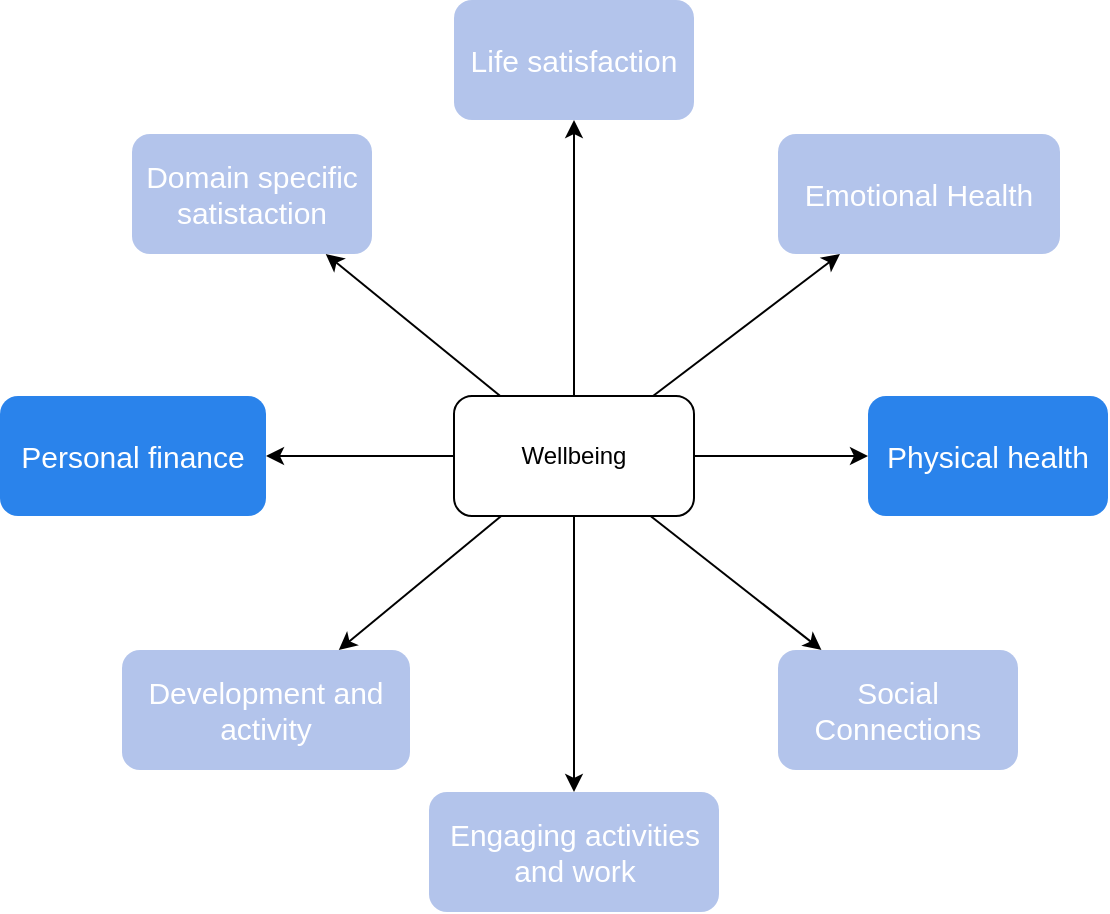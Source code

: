 <mxfile version="20.2.0" type="google" pages="4"><diagram id="p-gq-qTycwSqI3zFfNm9" name="Wellbeing home"><mxGraphModel grid="0" page="0" gridSize="10" guides="1" tooltips="1" connect="1" arrows="1" fold="1" pageScale="1" pageWidth="827" pageHeight="1169" background="#ffffff" math="0" shadow="0"><root><mxCell id="0"/><mxCell id="1" parent="0"/><mxCell id="7oUNjpbwuvTFSjqNGW3A-10" style="edgeStyle=none;rounded=0;orthogonalLoop=1;jettySize=auto;html=1;noEdgeStyle=1;" edge="1" parent="1" source="7oUNjpbwuvTFSjqNGW3A-1" target="7oUNjpbwuvTFSjqNGW3A-9"><mxGeometry relative="1" as="geometry"/></mxCell><mxCell id="7oUNjpbwuvTFSjqNGW3A-11" style="edgeStyle=none;rounded=0;orthogonalLoop=1;jettySize=auto;html=1;noEdgeStyle=1;" edge="1" parent="1" source="7oUNjpbwuvTFSjqNGW3A-1" target="7oUNjpbwuvTFSjqNGW3A-2"><mxGeometry relative="1" as="geometry"/></mxCell><mxCell id="7oUNjpbwuvTFSjqNGW3A-12" style="edgeStyle=none;rounded=0;orthogonalLoop=1;jettySize=auto;html=1;noEdgeStyle=1;" edge="1" parent="1" source="7oUNjpbwuvTFSjqNGW3A-1" target="7oUNjpbwuvTFSjqNGW3A-3"><mxGeometry relative="1" as="geometry"/></mxCell><mxCell id="7oUNjpbwuvTFSjqNGW3A-13" style="edgeStyle=none;rounded=0;orthogonalLoop=1;jettySize=auto;html=1;noEdgeStyle=1;" edge="1" parent="1" source="7oUNjpbwuvTFSjqNGW3A-1" target="7oUNjpbwuvTFSjqNGW3A-4"><mxGeometry relative="1" as="geometry"/></mxCell><mxCell id="7oUNjpbwuvTFSjqNGW3A-14" style="edgeStyle=none;rounded=0;orthogonalLoop=1;jettySize=auto;html=1;noEdgeStyle=1;" edge="1" parent="1" source="7oUNjpbwuvTFSjqNGW3A-1" target="7oUNjpbwuvTFSjqNGW3A-5"><mxGeometry relative="1" as="geometry"/></mxCell><mxCell id="7oUNjpbwuvTFSjqNGW3A-15" style="edgeStyle=none;rounded=0;orthogonalLoop=1;jettySize=auto;html=1;noEdgeStyle=1;" edge="1" parent="1" source="7oUNjpbwuvTFSjqNGW3A-1" target="7oUNjpbwuvTFSjqNGW3A-6"><mxGeometry relative="1" as="geometry"/></mxCell><mxCell id="7oUNjpbwuvTFSjqNGW3A-16" style="edgeStyle=none;rounded=0;orthogonalLoop=1;jettySize=auto;html=1;noEdgeStyle=1;" edge="1" parent="1" source="7oUNjpbwuvTFSjqNGW3A-1" target="7oUNjpbwuvTFSjqNGW3A-7"><mxGeometry relative="1" as="geometry"/></mxCell><mxCell id="7oUNjpbwuvTFSjqNGW3A-17" style="edgeStyle=none;rounded=0;orthogonalLoop=1;jettySize=auto;html=1;noEdgeStyle=1;" edge="1" parent="1" source="7oUNjpbwuvTFSjqNGW3A-1" target="7oUNjpbwuvTFSjqNGW3A-8"><mxGeometry relative="1" as="geometry"/></mxCell><mxCell id="7oUNjpbwuvTFSjqNGW3A-1" value="Wellbeing" style="rounded=1;whiteSpace=wrap;html=1;" vertex="1" parent="1"><mxGeometry x="91" y="265" width="120" height="60" as="geometry"/></mxCell><UserObject label="Physical health" link="c/?map=physical_health" id="7oUNjpbwuvTFSjqNGW3A-2"><mxCell style="rounded=1;whiteSpace=wrap;html=1;fillColor=#2a83eb;fontColor=#ffffff;strokeColor=none;fontSize=15;" vertex="1" parent="1"><mxGeometry x="298" y="265" width="120" height="60" as="geometry"/></mxCell></UserObject><UserObject label="Personal finance" link="c/?map=personal_finance" id="7oUNjpbwuvTFSjqNGW3A-3"><mxCell style="rounded=1;whiteSpace=wrap;html=1;fillColor=#2a83eb;fontColor=#ffffff;strokeColor=none;fontSize=15;" vertex="1" parent="1"><mxGeometry x="-136" y="265" width="133" height="60" as="geometry"/></mxCell></UserObject><mxCell id="7oUNjpbwuvTFSjqNGW3A-4" value="Social Connections" style="rounded=1;whiteSpace=wrap;html=1;fillColor=#B3C4EB;fontColor=#ffffff;strokeColor=none;fontSize=15;" vertex="1" parent="1"><mxGeometry x="253" y="392" width="120" height="60" as="geometry"/></mxCell><mxCell id="7oUNjpbwuvTFSjqNGW3A-5" value="Development and activity" style="rounded=1;whiteSpace=wrap;html=1;fillColor=#B3C4EB;fontColor=#ffffff;strokeColor=none;fontSize=15;" vertex="1" parent="1"><mxGeometry x="-75" y="392" width="144" height="60" as="geometry"/></mxCell><mxCell id="7oUNjpbwuvTFSjqNGW3A-6" value="Emotional Health" style="rounded=1;whiteSpace=wrap;html=1;fillColor=#B3C4EB;fontColor=#ffffff;strokeColor=none;fontSize=15;" vertex="1" parent="1"><mxGeometry x="253" y="134" width="141" height="60" as="geometry"/></mxCell><UserObject label="Life satisfaction" id="7oUNjpbwuvTFSjqNGW3A-7"><mxCell style="rounded=1;whiteSpace=wrap;html=1;fillColor=#B3C4EB;fontColor=#ffffff;strokeColor=none;fontSize=15;" vertex="1" parent="1"><mxGeometry x="91" y="67" width="120" height="60" as="geometry"/></mxCell></UserObject><mxCell id="7oUNjpbwuvTFSjqNGW3A-8" value="Domain specific satistaction" style="rounded=1;whiteSpace=wrap;html=1;fillColor=#B3C4EB;fontColor=#ffffff;strokeColor=none;fontSize=15;" vertex="1" parent="1"><mxGeometry x="-70" y="134" width="120" height="60" as="geometry"/></mxCell><mxCell id="7oUNjpbwuvTFSjqNGW3A-9" value="Engaging activities and work" style="rounded=1;whiteSpace=wrap;html=1;fillColor=#B3C4EB;fontColor=#ffffff;strokeColor=none;fontSize=15;" vertex="1" parent="1"><mxGeometry x="78.5" y="463" width="145" height="60" as="geometry"/></mxCell></root></mxGraphModel></diagram><diagram id="4kB7qJSKHkRjpnCZAIBh" name="Productivity"><mxGraphModel grid="0" page="0" gridSize="10" guides="1" tooltips="1" connect="1" arrows="1" fold="1" pageScale="1" pageWidth="827" pageHeight="1169" math="0" shadow="0"><root><mxCell id="0"/><mxCell id="1" parent="0"/><mxCell id="lhJ1U00_LTVivdD3ipif-5" style="rounded=0;orthogonalLoop=1;jettySize=auto;html=1;" edge="1" parent="1" source="lhJ1U00_LTVivdD3ipif-1" target="lhJ1U00_LTVivdD3ipif-2"><mxGeometry relative="1" as="geometry"/></mxCell><mxCell id="lhJ1U00_LTVivdD3ipif-6" style="edgeStyle=none;rounded=0;orthogonalLoop=1;jettySize=auto;html=1;" edge="1" parent="1" source="lhJ1U00_LTVivdD3ipif-1" target="lhJ1U00_LTVivdD3ipif-3"><mxGeometry relative="1" as="geometry"/></mxCell><mxCell id="lhJ1U00_LTVivdD3ipif-7" style="edgeStyle=none;rounded=0;orthogonalLoop=1;jettySize=auto;html=1;" edge="1" parent="1" source="lhJ1U00_LTVivdD3ipif-1" target="lhJ1U00_LTVivdD3ipif-4"><mxGeometry relative="1" as="geometry"/></mxCell><mxCell id="lhJ1U00_LTVivdD3ipif-36" style="edgeStyle=none;rounded=0;orthogonalLoop=1;jettySize=auto;html=1;" edge="1" parent="1" source="lhJ1U00_LTVivdD3ipif-1" target="lhJ1U00_LTVivdD3ipif-35"><mxGeometry relative="1" as="geometry"/></mxCell><mxCell id="lhJ1U00_LTVivdD3ipif-40" style="edgeStyle=none;rounded=0;orthogonalLoop=1;jettySize=auto;html=1;" edge="1" parent="1" source="lhJ1U00_LTVivdD3ipif-1" target="lhJ1U00_LTVivdD3ipif-39"><mxGeometry relative="1" as="geometry"/></mxCell><mxCell id="lhJ1U00_LTVivdD3ipif-1" value="Productivity" style="rounded=0;whiteSpace=wrap;html=1;" vertex="1" parent="1"><mxGeometry x="506" y="376" width="120" height="60" as="geometry"/></mxCell><mxCell id="lhJ1U00_LTVivdD3ipif-2" value="What is&amp;nbsp;" style="rounded=0;whiteSpace=wrap;html=1;" vertex="1" parent="1"><mxGeometry x="673" y="179" width="120" height="60" as="geometry"/></mxCell><mxCell id="lhJ1U00_LTVivdD3ipif-9" style="edgeStyle=none;rounded=0;orthogonalLoop=1;jettySize=auto;html=1;" edge="1" parent="1" source="lhJ1U00_LTVivdD3ipif-3" target="lhJ1U00_LTVivdD3ipif-8"><mxGeometry relative="1" as="geometry"/></mxCell><mxCell id="lhJ1U00_LTVivdD3ipif-13" style="edgeStyle=none;rounded=0;orthogonalLoop=1;jettySize=auto;html=1;" edge="1" parent="1" source="lhJ1U00_LTVivdD3ipif-3" target="lhJ1U00_LTVivdD3ipif-12"><mxGeometry relative="1" as="geometry"/></mxCell><mxCell id="lhJ1U00_LTVivdD3ipif-15" style="edgeStyle=none;rounded=0;orthogonalLoop=1;jettySize=auto;html=1;" edge="1" parent="1" source="lhJ1U00_LTVivdD3ipif-3" target="lhJ1U00_LTVivdD3ipif-14"><mxGeometry relative="1" as="geometry"/></mxCell><mxCell id="lhJ1U00_LTVivdD3ipif-19" style="edgeStyle=none;rounded=0;orthogonalLoop=1;jettySize=auto;html=1;" edge="1" parent="1" source="lhJ1U00_LTVivdD3ipif-3" target="lhJ1U00_LTVivdD3ipif-18"><mxGeometry relative="1" as="geometry"/></mxCell><mxCell id="lhJ1U00_LTVivdD3ipif-21" style="edgeStyle=none;rounded=0;orthogonalLoop=1;jettySize=auto;html=1;" edge="1" parent="1" source="lhJ1U00_LTVivdD3ipif-3" target="lhJ1U00_LTVivdD3ipif-20"><mxGeometry relative="1" as="geometry"/></mxCell><mxCell id="lhJ1U00_LTVivdD3ipif-23" style="edgeStyle=none;rounded=0;orthogonalLoop=1;jettySize=auto;html=1;" edge="1" parent="1" source="lhJ1U00_LTVivdD3ipif-3" target="lhJ1U00_LTVivdD3ipif-22"><mxGeometry relative="1" as="geometry"/></mxCell><mxCell id="lhJ1U00_LTVivdD3ipif-25" style="edgeStyle=none;rounded=0;orthogonalLoop=1;jettySize=auto;html=1;" edge="1" parent="1" source="lhJ1U00_LTVivdD3ipif-3" target="lhJ1U00_LTVivdD3ipif-24"><mxGeometry relative="1" as="geometry"/></mxCell><mxCell id="lhJ1U00_LTVivdD3ipif-27" style="edgeStyle=none;rounded=0;orthogonalLoop=1;jettySize=auto;html=1;" edge="1" parent="1" source="lhJ1U00_LTVivdD3ipif-3" target="lhJ1U00_LTVivdD3ipif-26"><mxGeometry relative="1" as="geometry"/></mxCell><mxCell id="lhJ1U00_LTVivdD3ipif-31" style="edgeStyle=none;rounded=0;orthogonalLoop=1;jettySize=auto;html=1;" edge="1" parent="1" source="lhJ1U00_LTVivdD3ipif-3" target="lhJ1U00_LTVivdD3ipif-28"><mxGeometry relative="1" as="geometry"/></mxCell><mxCell id="lhJ1U00_LTVivdD3ipif-33" style="edgeStyle=none;rounded=0;orthogonalLoop=1;jettySize=auto;html=1;" edge="1" parent="1" source="lhJ1U00_LTVivdD3ipif-3" target="lhJ1U00_LTVivdD3ipif-32"><mxGeometry relative="1" as="geometry"/></mxCell><mxCell id="lhJ1U00_LTVivdD3ipif-38" style="edgeStyle=none;rounded=0;orthogonalLoop=1;jettySize=auto;html=1;" edge="1" parent="1" source="lhJ1U00_LTVivdD3ipif-3" target="lhJ1U00_LTVivdD3ipif-37"><mxGeometry relative="1" as="geometry"/></mxCell><mxCell id="lhJ1U00_LTVivdD3ipif-50" style="edgeStyle=none;rounded=0;orthogonalLoop=1;jettySize=auto;html=1;" edge="1" parent="1" source="lhJ1U00_LTVivdD3ipif-3" target="lhJ1U00_LTVivdD3ipif-48"><mxGeometry relative="1" as="geometry"/></mxCell><mxCell id="lhJ1U00_LTVivdD3ipif-52" style="edgeStyle=none;rounded=0;orthogonalLoop=1;jettySize=auto;html=1;" edge="1" parent="1" source="lhJ1U00_LTVivdD3ipif-3" target="lhJ1U00_LTVivdD3ipif-51"><mxGeometry relative="1" as="geometry"/></mxCell><mxCell id="lhJ1U00_LTVivdD3ipif-3" value="Techniques" style="rounded=0;whiteSpace=wrap;html=1;" vertex="1" parent="1"><mxGeometry x="740" y="683" width="120" height="60" as="geometry"/></mxCell><mxCell id="lhJ1U00_LTVivdD3ipif-17" style="edgeStyle=none;rounded=0;orthogonalLoop=1;jettySize=auto;html=1;" edge="1" parent="1" source="lhJ1U00_LTVivdD3ipif-4" target="lhJ1U00_LTVivdD3ipif-16"><mxGeometry relative="1" as="geometry"/></mxCell><mxCell id="lhJ1U00_LTVivdD3ipif-4" value="Before to start" style="rounded=0;whiteSpace=wrap;html=1;" vertex="1" parent="1"><mxGeometry x="742" y="270" width="120" height="60" as="geometry"/></mxCell><mxCell id="lhJ1U00_LTVivdD3ipif-11" style="edgeStyle=none;rounded=0;orthogonalLoop=1;jettySize=auto;html=1;" edge="1" parent="1" source="lhJ1U00_LTVivdD3ipif-8" target="lhJ1U00_LTVivdD3ipif-10"><mxGeometry relative="1" as="geometry"/></mxCell><mxCell id="lhJ1U00_LTVivdD3ipif-8" value="Routines" style="rounded=0;whiteSpace=wrap;html=1;" vertex="1" parent="1"><mxGeometry x="1046" y="347" width="120" height="60" as="geometry"/></mxCell><mxCell id="lhJ1U00_LTVivdD3ipif-10" value="Morning Routine" style="rounded=0;whiteSpace=wrap;html=1;" vertex="1" parent="1"><mxGeometry x="1238" y="328" width="120" height="60" as="geometry"/></mxCell><mxCell id="lhJ1U00_LTVivdD3ipif-12" value="Deep work" style="rounded=0;whiteSpace=wrap;html=1;" vertex="1" parent="1"><mxGeometry x="1046" y="473" width="120" height="60" as="geometry"/></mxCell><mxCell id="lhJ1U00_LTVivdD3ipif-47" style="edgeStyle=none;rounded=0;orthogonalLoop=1;jettySize=auto;html=1;" edge="1" parent="1" source="lhJ1U00_LTVivdD3ipif-14" target="lhJ1U00_LTVivdD3ipif-45"><mxGeometry relative="1" as="geometry"/></mxCell><mxCell id="lhJ1U00_LTVivdD3ipif-14" value="Journaling&lt;br&gt;Time blocking" style="rounded=0;whiteSpace=wrap;html=1;" vertex="1" parent="1"><mxGeometry x="1054" y="578" width="120" height="60" as="geometry"/></mxCell><mxCell id="lhJ1U00_LTVivdD3ipif-16" value="Do the right things before do the things right" style="rounded=0;whiteSpace=wrap;html=1;" vertex="1" parent="1"><mxGeometry x="994" y="188" width="120" height="60" as="geometry"/></mxCell><mxCell id="lhJ1U00_LTVivdD3ipif-18" value="The rule of three" style="rounded=0;whiteSpace=wrap;html=1;" vertex="1" parent="1"><mxGeometry x="1069" y="668" width="120" height="60" as="geometry"/></mxCell><mxCell id="lhJ1U00_LTVivdD3ipif-20" value="The two-minute rule" style="rounded=0;whiteSpace=wrap;html=1;" vertex="1" parent="1"><mxGeometry x="1054" y="774" width="120" height="60" as="geometry"/></mxCell><mxCell id="lhJ1U00_LTVivdD3ipif-22" value="Don't Repeat Yourself" style="rounded=0;whiteSpace=wrap;html=1;" vertex="1" parent="1"><mxGeometry x="1054" y="862" width="120" height="60" as="geometry"/></mxCell><mxCell id="lhJ1U00_LTVivdD3ipif-24" value="The Eisenhower Principle" style="rounded=0;whiteSpace=wrap;html=1;" vertex="1" parent="1"><mxGeometry x="1069" y="930" width="120" height="60" as="geometry"/></mxCell><mxCell id="lhJ1U00_LTVivdD3ipif-26" value="The 80/20 Rule" style="rounded=0;whiteSpace=wrap;html=1;" vertex="1" parent="1"><mxGeometry x="1052" y="998" width="120" height="60" as="geometry"/></mxCell><mxCell id="lhJ1U00_LTVivdD3ipif-28" value="Task batching" style="rounded=0;whiteSpace=wrap;html=1;" vertex="1" parent="1"><mxGeometry x="1052" y="1091" width="120" height="60" as="geometry"/></mxCell><mxCell id="lhJ1U00_LTVivdD3ipif-32" value="Single tasking" style="rounded=0;whiteSpace=wrap;html=1;" vertex="1" parent="1"><mxGeometry x="1059" y="1178" width="120" height="60" as="geometry"/></mxCell><UserObject label="https://timelyapp.com/blog/productivity-techniques" link="https://timelyapp.com/blog/productivity-techniques" id="lhJ1U00_LTVivdD3ipif-34"><mxCell style="text;whiteSpace=wrap;html=1;" vertex="1" parent="1"><mxGeometry x="175" y="1226.833" width="293" height="36" as="geometry"/></mxCell></UserObject><mxCell id="lhJ1U00_LTVivdD3ipif-35" value="The environment" style="rounded=0;whiteSpace=wrap;html=1;" vertex="1" parent="1"><mxGeometry x="752" y="376" width="120" height="60" as="geometry"/></mxCell><mxCell id="lhJ1U00_LTVivdD3ipif-37" value="Kanban" style="rounded=0;whiteSpace=wrap;html=1;" vertex="1" parent="1"><mxGeometry x="884" y="1178" width="120" height="60" as="geometry"/></mxCell><mxCell id="lhJ1U00_LTVivdD3ipif-42" style="edgeStyle=none;rounded=0;orthogonalLoop=1;jettySize=auto;html=1;" edge="1" parent="1" source="lhJ1U00_LTVivdD3ipif-39" target="lhJ1U00_LTVivdD3ipif-41"><mxGeometry relative="1" as="geometry"/></mxCell><mxCell id="lhJ1U00_LTVivdD3ipif-44" style="edgeStyle=none;rounded=0;orthogonalLoop=1;jettySize=auto;html=1;" edge="1" parent="1" source="lhJ1U00_LTVivdD3ipif-39" target="lhJ1U00_LTVivdD3ipif-43"><mxGeometry relative="1" as="geometry"/></mxCell><mxCell id="lhJ1U00_LTVivdD3ipif-39" value="Goals" style="rounded=0;whiteSpace=wrap;html=1;" vertex="1" parent="1"><mxGeometry x="-17" y="536" width="120" height="60" as="geometry"/></mxCell><mxCell id="lhJ1U00_LTVivdD3ipif-41" value="SMART" style="rounded=0;whiteSpace=wrap;html=1;" vertex="1" parent="1"><mxGeometry x="-219" y="509" width="120" height="60" as="geometry"/></mxCell><mxCell id="lhJ1U00_LTVivdD3ipif-43" value="OKR" style="rounded=0;whiteSpace=wrap;html=1;" vertex="1" parent="1"><mxGeometry x="-210" y="578" width="120" height="60" as="geometry"/></mxCell><mxCell id="lhJ1U00_LTVivdD3ipif-45" value="Accordingly with your enegy levels during the day" style="rounded=0;whiteSpace=wrap;html=1;" vertex="1" parent="1"><mxGeometry x="1269" y="543" width="120" height="60" as="geometry"/></mxCell><mxCell id="lhJ1U00_LTVivdD3ipif-48" value="Pomodoro" style="rounded=0;whiteSpace=wrap;html=1;" vertex="1" parent="1"><mxGeometry x="745" y="1187" width="120" height="60" as="geometry"/></mxCell><mxCell id="lhJ1U00_LTVivdD3ipif-51" value="The Eisenhower Matrix" style="rounded=0;whiteSpace=wrap;html=1;" vertex="1" parent="1"><mxGeometry x="591" y="1178" width="120" height="60" as="geometry"/></mxCell></root></mxGraphModel></diagram><diagram id="rhJ8IDqHXpvGwBojrzyQ" name="Personal Finance"><mxGraphModel grid="0" page="0" gridSize="10" guides="1" tooltips="1" connect="1" arrows="1" fold="1" pageScale="1" pageWidth="827" pageHeight="1169" math="0" shadow="0"><root><mxCell id="0"/><mxCell id="1" parent="0"/><mxCell id="WK-Zx-Urdupwu0KZbzkZ-58" style="edgeStyle=none;rounded=0;orthogonalLoop=1;jettySize=auto;html=1;" edge="1" parent="1" source="WK-Zx-Urdupwu0KZbzkZ-1" target="WK-Zx-Urdupwu0KZbzkZ-30"><mxGeometry relative="1" as="geometry"/></mxCell><UserObject label="Personal Finance" link="/home" id="WK-Zx-Urdupwu0KZbzkZ-1"><mxCell style="rounded=1;whiteSpace=wrap;html=1;fillColor=#2a83eb;strokeColor=none;fontColor=#ffffff;fontSize=15;" vertex="1" parent="1"><mxGeometry x="62" y="796" width="218" height="60" as="geometry"/></mxCell></UserObject><mxCell id="WK-Zx-Urdupwu0KZbzkZ-11" value="Budgeting" style="rounded=1;whiteSpace=wrap;html=1;" vertex="1" parent="1"><mxGeometry x="707" y="1103" width="120" height="43" as="geometry"/></mxCell><mxCell id="WK-Zx-Urdupwu0KZbzkZ-12" value="Debt" style="rounded=1;whiteSpace=wrap;html=1;" vertex="1" parent="1"><mxGeometry x="22" y="1123" width="120" height="35" as="geometry"/></mxCell><mxCell id="IzrM4PgPpcBzHfkhxbj5-6" style="edgeStyle=none;rounded=0;orthogonalLoop=1;jettySize=auto;html=1;" edge="1" parent="1" source="WK-Zx-Urdupwu0KZbzkZ-14" target="IzrM4PgPpcBzHfkhxbj5-5"><mxGeometry relative="1" as="geometry"/></mxCell><mxCell id="WK-Zx-Urdupwu0KZbzkZ-14" value="Savings" style="rounded=1;whiteSpace=wrap;html=1;" vertex="1" parent="1"><mxGeometry x="419" y="1047" width="120" height="60" as="geometry"/></mxCell><mxCell id="WK-Zx-Urdupwu0KZbzkZ-15" value="Tracking" style="rounded=1;whiteSpace=wrap;html=1;" vertex="1" parent="1"><mxGeometry x="-87" y="1062.5" width="120" height="38.5" as="geometry"/></mxCell><mxCell id="WK-Zx-Urdupwu0KZbzkZ-17" value="Wealth Management" style="rounded=1;whiteSpace=wrap;html=1;" vertex="1" parent="1"><mxGeometry x="170" y="1067" width="146" height="40" as="geometry"/></mxCell><mxCell id="WK-Zx-Urdupwu0KZbzkZ-18" value="Cashflow" style="rounded=1;whiteSpace=wrap;html=1;" vertex="1" parent="1"><mxGeometry x="768" y="887.5" width="120" height="42" as="geometry"/></mxCell><mxCell id="WK-Zx-Urdupwu0KZbzkZ-19" value="Location" style="rounded=1;whiteSpace=wrap;html=1;" vertex="1" parent="1"><mxGeometry x="694" y="809" width="120" height="40" as="geometry"/></mxCell><mxCell id="WK-Zx-Urdupwu0KZbzkZ-20" value="Financial Goals" style="rounded=1;whiteSpace=wrap;html=1;" vertex="1" parent="1"><mxGeometry x="1119" y="1078.5" width="120" height="41" as="geometry"/></mxCell><mxCell id="WK-Zx-Urdupwu0KZbzkZ-21" value="Housing" style="rounded=1;whiteSpace=wrap;html=1;" vertex="1" parent="1"><mxGeometry x="1072" y="819" width="120" height="37" as="geometry"/></mxCell><mxCell id="WK-Zx-Urdupwu0KZbzkZ-22" value="Retirement" style="rounded=1;whiteSpace=wrap;html=1;" vertex="1" parent="1"><mxGeometry x="964" y="879" width="120" height="37" as="geometry"/></mxCell><mxCell id="WK-Zx-Urdupwu0KZbzkZ-23" value="Credit Cards" style="rounded=1;whiteSpace=wrap;html=1;" vertex="1" parent="1"><mxGeometry x="748" y="1036" width="120" height="38" as="geometry"/></mxCell><mxCell id="WK-Zx-Urdupwu0KZbzkZ-24" value="Currencies Exposure" style="rounded=1;whiteSpace=wrap;html=1;" vertex="1" parent="1"><mxGeometry x="1123" y="890" width="133" height="37" as="geometry"/></mxCell><mxCell id="WK-Zx-Urdupwu0KZbzkZ-25" value="Insurances" style="rounded=1;whiteSpace=wrap;html=1;" vertex="1" parent="1"><mxGeometry x="560" y="776" width="120" height="40" as="geometry"/></mxCell><mxCell id="WK-Zx-Urdupwu0KZbzkZ-26" value="Career" style="rounded=1;whiteSpace=wrap;html=1;" vertex="1" parent="1"><mxGeometry x="465" y="846" width="120" height="35" as="geometry"/></mxCell><mxCell id="WK-Zx-Urdupwu0KZbzkZ-27" value="Wealth Growth" style="rounded=1;whiteSpace=wrap;html=1;" vertex="1" parent="1"><mxGeometry x="955" y="1087.5" width="120" height="60" as="geometry"/></mxCell><mxCell id="WK-Zx-Urdupwu0KZbzkZ-57" style="edgeStyle=none;rounded=0;orthogonalLoop=1;jettySize=auto;html=1;" edge="1" parent="1" source="WK-Zx-Urdupwu0KZbzkZ-28" target="WK-Zx-Urdupwu0KZbzkZ-56"><mxGeometry relative="1" as="geometry"/></mxCell><mxCell id="WK-Zx-Urdupwu0KZbzkZ-28" value="Side Hustle" style="rounded=1;whiteSpace=wrap;html=1;" vertex="1" parent="1"><mxGeometry x="550" y="1112" width="120" height="34" as="geometry"/></mxCell><mxCell id="WK-Zx-Urdupwu0KZbzkZ-29" value="Earning" style="rounded=1;whiteSpace=wrap;html=1;" vertex="1" parent="1"><mxGeometry x="-63" y="912" width="120" height="39" as="geometry"/></mxCell><mxCell id="WK-Zx-Urdupwu0KZbzkZ-33" style="edgeStyle=none;rounded=0;orthogonalLoop=1;jettySize=auto;html=1;" edge="1" parent="1" source="WK-Zx-Urdupwu0KZbzkZ-30" target="WK-Zx-Urdupwu0KZbzkZ-31"><mxGeometry relative="1" as="geometry"/></mxCell><mxCell id="WK-Zx-Urdupwu0KZbzkZ-36" style="edgeStyle=none;rounded=0;orthogonalLoop=1;jettySize=auto;html=1;" edge="1" parent="1" source="WK-Zx-Urdupwu0KZbzkZ-30" target="WK-Zx-Urdupwu0KZbzkZ-35"><mxGeometry relative="1" as="geometry"/></mxCell><mxCell id="WK-Zx-Urdupwu0KZbzkZ-39" style="edgeStyle=none;rounded=0;orthogonalLoop=1;jettySize=auto;html=1;" edge="1" parent="1" source="WK-Zx-Urdupwu0KZbzkZ-30" target="WK-Zx-Urdupwu0KZbzkZ-17"><mxGeometry relative="1" as="geometry"/></mxCell><mxCell id="WK-Zx-Urdupwu0KZbzkZ-50" style="edgeStyle=none;rounded=0;orthogonalLoop=1;jettySize=auto;html=1;" edge="1" parent="1" source="WK-Zx-Urdupwu0KZbzkZ-30" target="WK-Zx-Urdupwu0KZbzkZ-29"><mxGeometry relative="1" as="geometry"/></mxCell><mxCell id="WK-Zx-Urdupwu0KZbzkZ-53" style="edgeStyle=none;rounded=0;orthogonalLoop=1;jettySize=auto;html=1;" edge="1" parent="1" source="WK-Zx-Urdupwu0KZbzkZ-30" target="WK-Zx-Urdupwu0KZbzkZ-12"><mxGeometry relative="1" as="geometry"/></mxCell><mxCell id="WK-Zx-Urdupwu0KZbzkZ-30" value="Where you are" style="rounded=1;whiteSpace=wrap;html=1;treeFolding=1;deletable=0;collapsible=0;" vertex="1" parent="1"><mxGeometry x="111" y="958.5" width="120" height="60" as="geometry"/></mxCell><mxCell id="WK-Zx-Urdupwu0KZbzkZ-34" style="edgeStyle=none;rounded=0;orthogonalLoop=1;jettySize=auto;html=1;" edge="1" parent="1" source="WK-Zx-Urdupwu0KZbzkZ-31" target="WK-Zx-Urdupwu0KZbzkZ-32"><mxGeometry relative="1" as="geometry"/></mxCell><mxCell id="WK-Zx-Urdupwu0KZbzkZ-41" style="edgeStyle=none;rounded=0;orthogonalLoop=1;jettySize=auto;html=1;" edge="1" parent="1" source="WK-Zx-Urdupwu0KZbzkZ-31" target="WK-Zx-Urdupwu0KZbzkZ-14"><mxGeometry relative="1" as="geometry"/></mxCell><mxCell id="WK-Zx-Urdupwu0KZbzkZ-45" style="edgeStyle=none;rounded=0;orthogonalLoop=1;jettySize=auto;html=1;" edge="1" parent="1" source="WK-Zx-Urdupwu0KZbzkZ-31" target="WK-Zx-Urdupwu0KZbzkZ-18"><mxGeometry relative="1" as="geometry"/></mxCell><mxCell id="WK-Zx-Urdupwu0KZbzkZ-46" style="edgeStyle=none;rounded=0;orthogonalLoop=1;jettySize=auto;html=1;" edge="1" parent="1" source="WK-Zx-Urdupwu0KZbzkZ-31" target="WK-Zx-Urdupwu0KZbzkZ-19"><mxGeometry relative="1" as="geometry"/></mxCell><mxCell id="WK-Zx-Urdupwu0KZbzkZ-47" style="edgeStyle=none;rounded=0;orthogonalLoop=1;jettySize=auto;html=1;" edge="1" parent="1" source="WK-Zx-Urdupwu0KZbzkZ-31" target="WK-Zx-Urdupwu0KZbzkZ-23"><mxGeometry relative="1" as="geometry"/></mxCell><mxCell id="WK-Zx-Urdupwu0KZbzkZ-48" style="edgeStyle=none;rounded=0;orthogonalLoop=1;jettySize=auto;html=1;" edge="1" parent="1" source="WK-Zx-Urdupwu0KZbzkZ-31" target="WK-Zx-Urdupwu0KZbzkZ-25"><mxGeometry relative="1" as="geometry"/></mxCell><mxCell id="WK-Zx-Urdupwu0KZbzkZ-49" style="edgeStyle=none;rounded=0;orthogonalLoop=1;jettySize=auto;html=1;" edge="1" parent="1" source="WK-Zx-Urdupwu0KZbzkZ-31" target="WK-Zx-Urdupwu0KZbzkZ-26"><mxGeometry relative="1" as="geometry"/></mxCell><mxCell id="WK-Zx-Urdupwu0KZbzkZ-52" style="edgeStyle=none;rounded=0;orthogonalLoop=1;jettySize=auto;html=1;" edge="1" parent="1" source="WK-Zx-Urdupwu0KZbzkZ-31" target="WK-Zx-Urdupwu0KZbzkZ-11"><mxGeometry relative="1" as="geometry"/></mxCell><mxCell id="WK-Zx-Urdupwu0KZbzkZ-55" style="edgeStyle=none;rounded=0;orthogonalLoop=1;jettySize=auto;html=1;" edge="1" parent="1" source="WK-Zx-Urdupwu0KZbzkZ-31" target="WK-Zx-Urdupwu0KZbzkZ-28"><mxGeometry relative="1" as="geometry"/></mxCell><mxCell id="WK-Zx-Urdupwu0KZbzkZ-31" value="Where you are going" style="rounded=1;whiteSpace=wrap;html=1;treeFolding=1;deletable=0;collapsible=0;recursiveResize=0;metaEdit=0;" vertex="1" parent="1"><mxGeometry x="572" y="961" width="120" height="60" as="geometry"/></mxCell><mxCell id="WK-Zx-Urdupwu0KZbzkZ-37" style="edgeStyle=none;rounded=0;orthogonalLoop=1;jettySize=auto;html=1;" edge="1" parent="1" source="WK-Zx-Urdupwu0KZbzkZ-32" target="WK-Zx-Urdupwu0KZbzkZ-20"><mxGeometry relative="1" as="geometry"/></mxCell><mxCell id="WK-Zx-Urdupwu0KZbzkZ-42" style="edgeStyle=none;rounded=0;orthogonalLoop=1;jettySize=auto;html=1;" edge="1" parent="1" source="WK-Zx-Urdupwu0KZbzkZ-32" target="WK-Zx-Urdupwu0KZbzkZ-22"><mxGeometry relative="1" as="geometry"/></mxCell><mxCell id="WK-Zx-Urdupwu0KZbzkZ-44" style="edgeStyle=none;rounded=0;orthogonalLoop=1;jettySize=auto;html=1;" edge="1" parent="1" source="WK-Zx-Urdupwu0KZbzkZ-32" target="WK-Zx-Urdupwu0KZbzkZ-24"><mxGeometry relative="1" as="geometry"/></mxCell><mxCell id="WK-Zx-Urdupwu0KZbzkZ-51" style="edgeStyle=none;rounded=0;orthogonalLoop=1;jettySize=auto;html=1;" edge="1" parent="1" source="WK-Zx-Urdupwu0KZbzkZ-32" target="WK-Zx-Urdupwu0KZbzkZ-27"><mxGeometry relative="1" as="geometry"/></mxCell><mxCell id="WK-Zx-Urdupwu0KZbzkZ-54" style="edgeStyle=none;rounded=0;orthogonalLoop=1;jettySize=auto;html=1;" edge="1" parent="1" source="WK-Zx-Urdupwu0KZbzkZ-32" target="WK-Zx-Urdupwu0KZbzkZ-21"><mxGeometry relative="1" as="geometry"/></mxCell><mxCell id="IzrM4PgPpcBzHfkhxbj5-2" style="edgeStyle=none;rounded=0;orthogonalLoop=1;jettySize=auto;html=1;" edge="1" parent="1" source="WK-Zx-Urdupwu0KZbzkZ-32" target="IzrM4PgPpcBzHfkhxbj5-1"><mxGeometry relative="1" as="geometry"/></mxCell><mxCell id="WK-Zx-Urdupwu0KZbzkZ-32" value="Where you want to be" style="rounded=1;whiteSpace=wrap;html=1;treeFolding=1;" vertex="1" parent="1"><mxGeometry x="1012" y="962.5" width="143" height="60" as="geometry"/></mxCell><mxCell id="WK-Zx-Urdupwu0KZbzkZ-40" style="edgeStyle=none;rounded=0;orthogonalLoop=1;jettySize=auto;html=1;" edge="1" parent="1" source="WK-Zx-Urdupwu0KZbzkZ-35" target="WK-Zx-Urdupwu0KZbzkZ-15"><mxGeometry relative="1" as="geometry"/></mxCell><UserObject label="Spending Analysis" link="c/?page=How%20to%20check%20your%20spending.md&amp;map=personal_finance" id="WK-Zx-Urdupwu0KZbzkZ-35"><mxCell style="rounded=1;whiteSpace=wrap;html=1;" vertex="1" parent="1"><mxGeometry x="-99" y="993" width="144" height="39" as="geometry"/></mxCell></UserObject><mxCell id="WK-Zx-Urdupwu0KZbzkZ-38" style="edgeStyle=none;rounded=0;orthogonalLoop=1;jettySize=auto;html=1;exitX=0.5;exitY=1;exitDx=0;exitDy=0;" edge="1" parent="1" source="WK-Zx-Urdupwu0KZbzkZ-20" target="WK-Zx-Urdupwu0KZbzkZ-20"><mxGeometry relative="1" as="geometry"/></mxCell><mxCell id="WK-Zx-Urdupwu0KZbzkZ-56" value="Multiple Earnings" style="rounded=1;whiteSpace=wrap;html=1;" vertex="1" parent="1"><mxGeometry x="550" y="1185" width="120" height="43" as="geometry"/></mxCell><mxCell id="IzrM4PgPpcBzHfkhxbj5-11" style="edgeStyle=none;rounded=0;orthogonalLoop=1;jettySize=auto;html=1;" edge="1" parent="1" source="IzrM4PgPpcBzHfkhxbj5-1" target="IzrM4PgPpcBzHfkhxbj5-3"><mxGeometry relative="1" as="geometry"/></mxCell><mxCell id="IzrM4PgPpcBzHfkhxbj5-12" style="edgeStyle=none;rounded=0;orthogonalLoop=1;jettySize=auto;html=1;" edge="1" parent="1" source="IzrM4PgPpcBzHfkhxbj5-1" target="IzrM4PgPpcBzHfkhxbj5-4"><mxGeometry relative="1" as="geometry"/></mxCell><mxCell id="IzrM4PgPpcBzHfkhxbj5-15" style="edgeStyle=none;rounded=0;orthogonalLoop=1;jettySize=auto;html=1;" edge="1" parent="1" source="IzrM4PgPpcBzHfkhxbj5-1" target="IzrM4PgPpcBzHfkhxbj5-14"><mxGeometry relative="1" as="geometry"/></mxCell><mxCell id="IzrM4PgPpcBzHfkhxbj5-17" style="edgeStyle=none;rounded=0;orthogonalLoop=1;jettySize=auto;html=1;" edge="1" parent="1" source="IzrM4PgPpcBzHfkhxbj5-1" target="IzrM4PgPpcBzHfkhxbj5-16"><mxGeometry relative="1" as="geometry"/></mxCell><mxCell id="IzrM4PgPpcBzHfkhxbj5-20" style="edgeStyle=none;rounded=0;orthogonalLoop=1;jettySize=auto;html=1;" edge="1" parent="1" source="IzrM4PgPpcBzHfkhxbj5-1" target="IzrM4PgPpcBzHfkhxbj5-19"><mxGeometry relative="1" as="geometry"/></mxCell><mxCell id="IzrM4PgPpcBzHfkhxbj5-21" style="edgeStyle=none;rounded=0;orthogonalLoop=1;jettySize=auto;html=1;" edge="1" parent="1" source="IzrM4PgPpcBzHfkhxbj5-1" target="IzrM4PgPpcBzHfkhxbj5-18"><mxGeometry relative="1" as="geometry"/></mxCell><mxCell id="IzrM4PgPpcBzHfkhxbj5-23" style="edgeStyle=none;rounded=0;orthogonalLoop=1;jettySize=auto;html=1;" edge="1" parent="1" source="IzrM4PgPpcBzHfkhxbj5-1" target="IzrM4PgPpcBzHfkhxbj5-22"><mxGeometry relative="1" as="geometry"/></mxCell><mxCell id="IzrM4PgPpcBzHfkhxbj5-25" style="edgeStyle=none;rounded=0;orthogonalLoop=1;jettySize=auto;html=1;" edge="1" parent="1" source="IzrM4PgPpcBzHfkhxbj5-1" target="IzrM4PgPpcBzHfkhxbj5-24"><mxGeometry relative="1" as="geometry"/></mxCell><mxCell id="IzrM4PgPpcBzHfkhxbj5-27" style="edgeStyle=none;rounded=0;orthogonalLoop=1;jettySize=auto;html=1;" edge="1" parent="1" source="IzrM4PgPpcBzHfkhxbj5-1" target="IzrM4PgPpcBzHfkhxbj5-26"><mxGeometry relative="1" as="geometry"/></mxCell><mxCell id="IzrM4PgPpcBzHfkhxbj5-30" style="edgeStyle=none;rounded=0;orthogonalLoop=1;jettySize=auto;html=1;" edge="1" parent="1" source="IzrM4PgPpcBzHfkhxbj5-1" target="IzrM4PgPpcBzHfkhxbj5-28"><mxGeometry relative="1" as="geometry"/></mxCell><mxCell id="IzrM4PgPpcBzHfkhxbj5-1" value="Investing" style="rounded=1;whiteSpace=wrap;html=1;treeFolding=1;" vertex="1" parent="1"><mxGeometry x="1562" y="962.5" width="120" height="60" as="geometry"/></mxCell><mxCell id="IzrM4PgPpcBzHfkhxbj5-9" style="edgeStyle=none;rounded=0;orthogonalLoop=1;jettySize=auto;html=1;" edge="1" parent="1" source="IzrM4PgPpcBzHfkhxbj5-3" target="IzrM4PgPpcBzHfkhxbj5-7"><mxGeometry relative="1" as="geometry"/></mxCell><mxCell id="IzrM4PgPpcBzHfkhxbj5-10" style="edgeStyle=none;rounded=0;orthogonalLoop=1;jettySize=auto;html=1;" edge="1" parent="1" source="IzrM4PgPpcBzHfkhxbj5-3" target="IzrM4PgPpcBzHfkhxbj5-8"><mxGeometry relative="1" as="geometry"/></mxCell><mxCell id="IzrM4PgPpcBzHfkhxbj5-3" value="Active/Passive investing" style="rounded=1;whiteSpace=wrap;html=1;" vertex="1" parent="1"><mxGeometry x="1564" y="815" width="144" height="43" as="geometry"/></mxCell><mxCell id="IzrM4PgPpcBzHfkhxbj5-4" value="Trading/Speculation" style="rounded=1;whiteSpace=wrap;html=1;" vertex="1" parent="1"><mxGeometry x="1750" y="809" width="120" height="45" as="geometry"/></mxCell><mxCell id="IzrM4PgPpcBzHfkhxbj5-5" value="Emergency Fund" style="rounded=1;whiteSpace=wrap;html=1;" vertex="1" parent="1"><mxGeometry x="419" y="1141" width="120" height="37" as="geometry"/></mxCell><mxCell id="IzrM4PgPpcBzHfkhxbj5-7" value="Financial Advisor" style="rounded=1;whiteSpace=wrap;html=1;" vertex="1" parent="1"><mxGeometry x="1469" y="715" width="144" height="43" as="geometry"/></mxCell><mxCell id="IzrM4PgPpcBzHfkhxbj5-8" value="RoboAdvisor" style="rounded=1;whiteSpace=wrap;html=1;" vertex="1" parent="1"><mxGeometry x="1656" y="717" width="144" height="43" as="geometry"/></mxCell><mxCell id="IzrM4PgPpcBzHfkhxbj5-14" value="Investment Policy Statement" style="rounded=1;whiteSpace=wrap;html=1;" vertex="1" parent="1"><mxGeometry x="1444" y="867" width="120" height="45" as="geometry"/></mxCell><mxCell id="IzrM4PgPpcBzHfkhxbj5-16" value="Tax Optimization" style="rounded=1;whiteSpace=wrap;html=1;" vertex="1" parent="1"><mxGeometry x="1794" y="881" width="120" height="45" as="geometry"/></mxCell><mxCell id="IzrM4PgPpcBzHfkhxbj5-18" value="Tax Optimization" style="rounded=1;whiteSpace=wrap;html=1;" vertex="1" parent="1"><mxGeometry x="1802" y="962.5" width="120" height="45" as="geometry"/></mxCell><mxCell id="IzrM4PgPpcBzHfkhxbj5-19" value="Leverage" style="rounded=1;whiteSpace=wrap;html=1;" vertex="1" parent="1"><mxGeometry x="1797" y="1044.5" width="144" height="43" as="geometry"/></mxCell><mxCell id="IzrM4PgPpcBzHfkhxbj5-22" value="Dollar Cost Average versus Lump Sum" style="rounded=1;whiteSpace=wrap;html=1;" vertex="1" parent="1"><mxGeometry x="1722" y="1119" width="144" height="43" as="geometry"/></mxCell><mxCell id="IzrM4PgPpcBzHfkhxbj5-24" value="Risk Assessment" style="rounded=1;whiteSpace=wrap;html=1;" vertex="1" parent="1"><mxGeometry x="1613" y="1185" width="144" height="43" as="geometry"/></mxCell><mxCell id="IzrM4PgPpcBzHfkhxbj5-26" value="Dividends" style="rounded=1;whiteSpace=wrap;html=1;" vertex="1" parent="1"><mxGeometry x="1482" y="1119.5" width="144" height="43" as="geometry"/></mxCell><mxCell id="IzrM4PgPpcBzHfkhxbj5-28" value="Diversification" style="rounded=1;whiteSpace=wrap;html=1;" vertex="1" parent="1"><mxGeometry x="1370" y="1047" width="144" height="43" as="geometry"/></mxCell></root></mxGraphModel></diagram><diagram id="97V25vqnm9pFJU8qhg-1" name="Physical Health"><mxGraphModel grid="0" page="0" gridSize="10" guides="1" tooltips="1" connect="1" arrows="1" fold="1" pageScale="1" pageWidth="827" pageHeight="1169" math="0" shadow="0"><root><mxCell id="0"/><mxCell id="1" parent="0"/><mxCell id="suoHj12SXKMkj_GqNCP8-7" style="edgeStyle=none;rounded=0;orthogonalLoop=1;jettySize=auto;html=1;" edge="1" parent="1" source="suoHj12SXKMkj_GqNCP8-1" target="suoHj12SXKMkj_GqNCP8-6"><mxGeometry relative="1" as="geometry"/></mxCell><mxCell id="suoHj12SXKMkj_GqNCP8-10" style="edgeStyle=none;rounded=0;orthogonalLoop=1;jettySize=auto;html=1;" edge="1" parent="1" source="suoHj12SXKMkj_GqNCP8-1" target="suoHj12SXKMkj_GqNCP8-2"><mxGeometry relative="1" as="geometry"/></mxCell><mxCell id="suoHj12SXKMkj_GqNCP8-11" style="edgeStyle=none;rounded=0;orthogonalLoop=1;jettySize=auto;html=1;" edge="1" parent="1" source="suoHj12SXKMkj_GqNCP8-1" target="suoHj12SXKMkj_GqNCP8-3"><mxGeometry relative="1" as="geometry"/></mxCell><mxCell id="suoHj12SXKMkj_GqNCP8-14" style="edgeStyle=none;rounded=0;orthogonalLoop=1;jettySize=auto;html=1;" edge="1" parent="1" source="suoHj12SXKMkj_GqNCP8-1" target="suoHj12SXKMkj_GqNCP8-4"><mxGeometry relative="1" as="geometry"/></mxCell><mxCell id="suoHj12SXKMkj_GqNCP8-15" style="edgeStyle=none;rounded=0;orthogonalLoop=1;jettySize=auto;html=1;" edge="1" parent="1" source="suoHj12SXKMkj_GqNCP8-1" target="suoHj12SXKMkj_GqNCP8-5"><mxGeometry relative="1" as="geometry"/></mxCell><UserObject label="Physical health&lt;br&gt;-&lt;br&gt;hack your body" link="/home" id="suoHj12SXKMkj_GqNCP8-1"><mxCell style="rounded=1;whiteSpace=wrap;html=1;fontSize=15;fillColor=#2a83eb;strokeColor=none;fontColor=#ffffff;" vertex="1" parent="1"><mxGeometry x="861" y="-32" width="218.5" height="81" as="geometry"/></mxCell></UserObject><mxCell id="suoHj12SXKMkj_GqNCP8-2" value="Sleep" style="rounded=1;whiteSpace=wrap;html=1;" vertex="1" parent="1"><mxGeometry x="846.25" y="165" width="120" height="60" as="geometry"/></mxCell><mxCell id="suoHj12SXKMkj_GqNCP8-13" style="edgeStyle=none;rounded=0;orthogonalLoop=1;jettySize=auto;html=1;" edge="1" parent="1" source="suoHj12SXKMkj_GqNCP8-3" target="suoHj12SXKMkj_GqNCP8-12"><mxGeometry relative="1" as="geometry"/></mxCell><mxCell id="suoHj12SXKMkj_GqNCP8-3" value="Food" style="rounded=1;whiteSpace=wrap;html=1;" vertex="1" parent="1"><mxGeometry x="1006.25" y="165" width="120" height="60" as="geometry"/></mxCell><mxCell id="suoHj12SXKMkj_GqNCP8-4" value="Workout" style="rounded=1;whiteSpace=wrap;html=1;" vertex="1" parent="1"><mxGeometry x="1166.25" y="165" width="120" height="60" as="geometry"/></mxCell><mxCell id="suoHj12SXKMkj_GqNCP8-5" value="Physical Habits" style="rounded=1;whiteSpace=wrap;html=1;" vertex="1" parent="1"><mxGeometry x="1326.25" y="165" width="120" height="60" as="geometry"/></mxCell><mxCell id="WruhJOag1BUkveR9mpsG-5" style="rounded=0;orthogonalLoop=1;jettySize=auto;html=1;" edge="1" parent="1" source="suoHj12SXKMkj_GqNCP8-6" target="WruhJOag1BUkveR9mpsG-1"><mxGeometry relative="1" as="geometry"/></mxCell><mxCell id="WruhJOag1BUkveR9mpsG-6" style="rounded=0;orthogonalLoop=1;jettySize=auto;html=1;" edge="1" parent="1" source="suoHj12SXKMkj_GqNCP8-6" target="WruhJOag1BUkveR9mpsG-2"><mxGeometry relative="1" as="geometry"/></mxCell><mxCell id="WruhJOag1BUkveR9mpsG-7" style="rounded=0;orthogonalLoop=1;jettySize=auto;html=1;" edge="1" parent="1" source="suoHj12SXKMkj_GqNCP8-6" target="WruhJOag1BUkveR9mpsG-4"><mxGeometry relative="1" as="geometry"/></mxCell><mxCell id="WruhJOag1BUkveR9mpsG-8" style="rounded=0;orthogonalLoop=1;jettySize=auto;html=1;" edge="1" parent="1" source="suoHj12SXKMkj_GqNCP8-6" target="WruhJOag1BUkveR9mpsG-3"><mxGeometry relative="1" as="geometry"/></mxCell><mxCell id="WruhJOag1BUkveR9mpsG-10" style="edgeStyle=none;rounded=0;orthogonalLoop=1;jettySize=auto;html=1;" edge="1" parent="1" source="suoHj12SXKMkj_GqNCP8-6" target="WruhJOag1BUkveR9mpsG-9"><mxGeometry relative="1" as="geometry"/></mxCell><mxCell id="WruhJOag1BUkveR9mpsG-12" style="edgeStyle=none;rounded=0;orthogonalLoop=1;jettySize=auto;html=1;" edge="1" parent="1" source="suoHj12SXKMkj_GqNCP8-6" target="WruhJOag1BUkveR9mpsG-11"><mxGeometry relative="1" as="geometry"/></mxCell><UserObject label="Diseases prevention" link="c/?page=Diseases prevention.md" id="suoHj12SXKMkj_GqNCP8-6"><mxCell style="rounded=1;whiteSpace=wrap;html=1;fontStyle=0" vertex="1" parent="1"><mxGeometry x="476" y="165" width="148.75" height="60" as="geometry"/></mxCell></UserObject><mxCell id="suoHj12SXKMkj_GqNCP8-12" value="Diet" style="rounded=1;whiteSpace=wrap;html=1;" vertex="1" parent="1"><mxGeometry x="1006.25" y="275" width="120" height="60" as="geometry"/></mxCell><mxCell id="WruhJOag1BUkveR9mpsG-1" value="Cancer" style="rounded=1;whiteSpace=wrap;html=1;" vertex="1" parent="1"><mxGeometry x="254.25" y="275" width="120" height="34" as="geometry"/></mxCell><mxCell id="WruhJOag1BUkveR9mpsG-2" value="Circulatory diseases" style="rounded=1;whiteSpace=wrap;html=1;" vertex="1" parent="1"><mxGeometry x="414.25" y="275" width="120" height="34" as="geometry"/></mxCell><mxCell id="WruhJOag1BUkveR9mpsG-3" value="Respiratory diseases" style="rounded=1;whiteSpace=wrap;html=1;" vertex="1" parent="1"><mxGeometry x="734.25" y="275" width="120" height="34" as="geometry"/></mxCell><mxCell id="WruhJOag1BUkveR9mpsG-4" value="Other" style="rounded=1;whiteSpace=wrap;html=1;" vertex="1" parent="1"><mxGeometry x="574.25" y="275" width="120" height="34" as="geometry"/></mxCell><mxCell id="WruhJOag1BUkveR9mpsG-9" value="Diabetes" style="rounded=1;whiteSpace=wrap;html=1;" vertex="1" parent="1"><mxGeometry x="254.25" y="201" width="120" height="34" as="geometry"/></mxCell><mxCell id="WruhJOag1BUkveR9mpsG-11" value="Dementias" style="rounded=1;whiteSpace=wrap;html=1;" vertex="1" parent="1"><mxGeometry x="254.25" y="134" width="120" height="34" as="geometry"/></mxCell></root></mxGraphModel></diagram></mxfile>